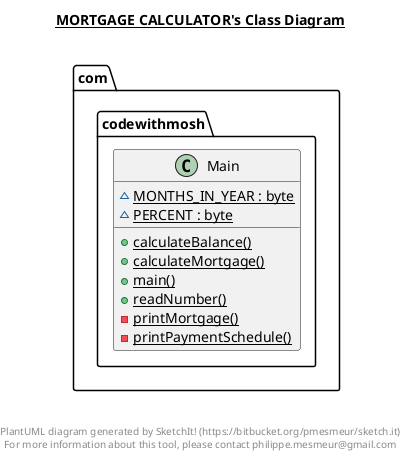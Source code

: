 @startuml

title __MORTGAGE CALCULATOR's Class Diagram__\n

  namespace com.codewithmosh {
    class com.codewithmosh.Main {
        {static} ~ MONTHS_IN_YEAR : byte
        {static} ~ PERCENT : byte
        {static} + calculateBalance()
        {static} + calculateMortgage()
        {static} + main()
        {static} + readNumber()
        {static} - printMortgage()
        {static} - printPaymentSchedule()
    }
  }
  



right footer


PlantUML diagram generated by SketchIt! (https://bitbucket.org/pmesmeur/sketch.it)
For more information about this tool, please contact philippe.mesmeur@gmail.com
endfooter

@enduml
